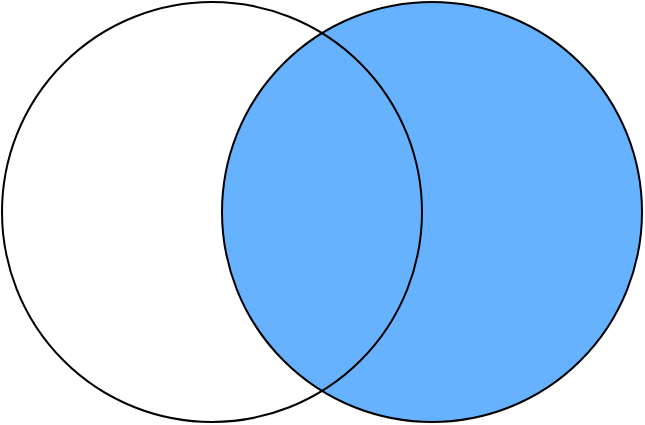 <mxfile>
    <diagram id="RS70bils_Ymna37CG-Vi" name="Страница 1">
        <mxGraphModel dx="498" dy="563" grid="1" gridSize="10" guides="1" tooltips="1" connect="1" arrows="1" fold="1" page="1" pageScale="1" pageWidth="827" pageHeight="1169" math="0" shadow="0">
            <root>
                <mxCell id="0"/>
                <mxCell id="1" parent="0"/>
                <mxCell id="2" value="" style="ellipse;whiteSpace=wrap;html=1;aspect=fixed;fillColor=#66B2FF;" vertex="1" parent="1">
                    <mxGeometry x="350" y="110" width="210" height="210" as="geometry"/>
                </mxCell>
                <mxCell id="3" value="" style="ellipse;whiteSpace=wrap;html=1;aspect=fixed;fillColor=none;" vertex="1" parent="1">
                    <mxGeometry x="240" y="110" width="210" height="210" as="geometry"/>
                </mxCell>
            </root>
        </mxGraphModel>
    </diagram>
</mxfile>